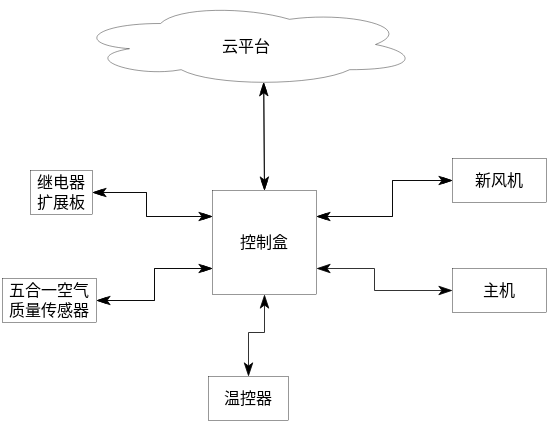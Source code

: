 <mxfile version="16.1.4" type="github">
  <diagram id="3Hm0JLvPGilfro1tMs9H" name="第 1 页">
    <mxGraphModel dx="825" dy="445" grid="1" gridSize="1" guides="1" tooltips="1" connect="1" arrows="1" fold="1" page="1" pageScale="1" pageWidth="827" pageHeight="1169" math="0" shadow="0">
      <root>
        <mxCell id="0" />
        <mxCell id="1" parent="0" />
        <mxCell id="ORPNP92_De-O0Tzvcrj4-1" value="&lt;div style=&quot;font-size: 8px;&quot;&gt;控制盒&lt;/div&gt;" style="whiteSpace=wrap;html=1;aspect=fixed;strokeWidth=0.2;fontSize=8;" vertex="1" parent="1">
          <mxGeometry x="352" y="343" width="52" height="52" as="geometry" />
        </mxCell>
        <mxCell id="ORPNP92_De-O0Tzvcrj4-14" value="&lt;div&gt;温控器&lt;/div&gt;" style="rounded=0;whiteSpace=wrap;html=1;strokeWidth=0.2;fontSize=8;" vertex="1" parent="1">
          <mxGeometry x="350" y="436" width="40" height="22" as="geometry" />
        </mxCell>
        <mxCell id="ORPNP92_De-O0Tzvcrj4-17" value="&lt;div style=&quot;font-size: 8px&quot;&gt;新风机&lt;/div&gt;" style="rounded=0;whiteSpace=wrap;html=1;strokeWidth=0.2;fontSize=8;" vertex="1" parent="1">
          <mxGeometry x="472" y="327" width="47" height="22" as="geometry" />
        </mxCell>
        <mxCell id="ORPNP92_De-O0Tzvcrj4-19" value="继电器扩展板" style="rounded=0;whiteSpace=wrap;html=1;strokeWidth=0.2;fontSize=8;" vertex="1" parent="1">
          <mxGeometry x="261" y="333" width="31" height="22" as="geometry" />
        </mxCell>
        <mxCell id="ORPNP92_De-O0Tzvcrj4-31" value="&lt;div style=&quot;font-size: 8px&quot;&gt;主机&lt;/div&gt;" style="rounded=0;whiteSpace=wrap;html=1;strokeWidth=0.2;fontSize=8;" vertex="1" parent="1">
          <mxGeometry x="472" y="382" width="47" height="22" as="geometry" />
        </mxCell>
        <mxCell id="ORPNP92_De-O0Tzvcrj4-32" value="五合一空气质量传感器" style="rounded=0;whiteSpace=wrap;html=1;strokeWidth=0.2;fontSize=8;" vertex="1" parent="1">
          <mxGeometry x="247" y="387" width="47" height="22" as="geometry" />
        </mxCell>
        <mxCell id="ORPNP92_De-O0Tzvcrj4-33" value="&lt;div&gt;&lt;font style=&quot;font-size: 8px&quot;&gt;云平台&lt;/font&gt;&lt;/div&gt;" style="ellipse;shape=cloud;whiteSpace=wrap;html=1;strokeWidth=0.2;" vertex="1" parent="1">
          <mxGeometry x="283" y="249" width="172" height="42" as="geometry" />
        </mxCell>
        <mxCell id="ORPNP92_De-O0Tzvcrj4-35" value="" style="endArrow=classicThin;html=1;rounded=0;fontSize=8;exitX=1;exitY=0.5;exitDx=0;exitDy=0;entryX=0;entryY=0.75;entryDx=0;entryDy=0;startArrow=classicThin;startFill=1;endFill=1;strokeWidth=0.4;" edge="1" parent="1" source="ORPNP92_De-O0Tzvcrj4-32" target="ORPNP92_De-O0Tzvcrj4-1">
          <mxGeometry width="50" height="50" relative="1" as="geometry">
            <mxPoint x="321" y="395.75" as="sourcePoint" />
            <mxPoint x="366" y="410" as="targetPoint" />
            <Array as="points">
              <mxPoint x="323" y="398" />
              <mxPoint x="323" y="382" />
            </Array>
          </mxGeometry>
        </mxCell>
        <mxCell id="ORPNP92_De-O0Tzvcrj4-36" value="" style="endArrow=classicThin;html=1;rounded=0;fontSize=8;exitX=0.5;exitY=0;exitDx=0;exitDy=0;entryX=0.5;entryY=1;entryDx=0;entryDy=0;startArrow=classicThin;startFill=1;endFill=1;strokeWidth=0.4;endSize=6;startSize=6;sourcePerimeterSpacing=0;" edge="1" parent="1" source="ORPNP92_De-O0Tzvcrj4-14" target="ORPNP92_De-O0Tzvcrj4-1">
          <mxGeometry width="50" height="50" relative="1" as="geometry">
            <mxPoint x="388" y="427.25" as="sourcePoint" />
            <mxPoint x="430" y="417" as="targetPoint" />
            <Array as="points">
              <mxPoint x="370" y="414" />
              <mxPoint x="378" y="414" />
            </Array>
          </mxGeometry>
        </mxCell>
        <mxCell id="ORPNP92_De-O0Tzvcrj4-37" value="" style="endArrow=classicThin;html=1;rounded=0;fontSize=8;entryX=0;entryY=0.5;entryDx=0;entryDy=0;exitX=1;exitY=0.75;exitDx=0;exitDy=0;startArrow=classicThin;startFill=1;endFill=1;strokeWidth=0.4;endSize=6;startSize=6;" edge="1" parent="1" source="ORPNP92_De-O0Tzvcrj4-1" target="ORPNP92_De-O0Tzvcrj4-31">
          <mxGeometry width="50" height="50" relative="1" as="geometry">
            <mxPoint x="416" y="392" as="sourcePoint" />
            <mxPoint x="465" y="413" as="targetPoint" />
            <Array as="points">
              <mxPoint x="433" y="382" />
              <mxPoint x="433" y="393" />
            </Array>
          </mxGeometry>
        </mxCell>
        <mxCell id="ORPNP92_De-O0Tzvcrj4-38" value="" style="endArrow=classicThin;html=1;rounded=0;fontSize=8;exitX=1;exitY=0.25;exitDx=0;exitDy=0;entryX=0;entryY=0.5;entryDx=0;entryDy=0;startArrow=classicThin;startFill=1;endFill=1;strokeWidth=0.4;" edge="1" parent="1" source="ORPNP92_De-O0Tzvcrj4-1" target="ORPNP92_De-O0Tzvcrj4-17">
          <mxGeometry width="50" height="50" relative="1" as="geometry">
            <mxPoint x="436" y="368.25" as="sourcePoint" />
            <mxPoint x="478" y="358" as="targetPoint" />
            <Array as="points">
              <mxPoint x="442" y="356" />
              <mxPoint x="442" y="338" />
            </Array>
          </mxGeometry>
        </mxCell>
        <mxCell id="ORPNP92_De-O0Tzvcrj4-39" value="" style="endArrow=classicThin;html=1;rounded=0;fontSize=8;exitX=0.5;exitY=0;exitDx=0;exitDy=0;entryX=0.55;entryY=0.95;entryDx=0;entryDy=0;entryPerimeter=0;startArrow=classicThin;startFill=1;endFill=1;strokeWidth=0.4;" edge="1" parent="1" source="ORPNP92_De-O0Tzvcrj4-1" target="ORPNP92_De-O0Tzvcrj4-33">
          <mxGeometry width="50" height="50" relative="1" as="geometry">
            <mxPoint x="333" y="318.25" as="sourcePoint" />
            <mxPoint x="382" y="320" as="targetPoint" />
          </mxGeometry>
        </mxCell>
        <mxCell id="ORPNP92_De-O0Tzvcrj4-40" value="" style="endArrow=classicThin;startArrow=classicThin;html=1;rounded=0;fontSize=8;exitX=1;exitY=0.5;exitDx=0;exitDy=0;entryX=0;entryY=0.25;entryDx=0;entryDy=0;startFill=1;endFill=1;strokeWidth=0.4;" edge="1" parent="1" source="ORPNP92_De-O0Tzvcrj4-19" target="ORPNP92_De-O0Tzvcrj4-1">
          <mxGeometry width="50" height="50" relative="1" as="geometry">
            <mxPoint x="257" y="353" as="sourcePoint" />
            <mxPoint x="341" y="361" as="targetPoint" />
            <Array as="points">
              <mxPoint x="319" y="344" />
              <mxPoint x="319" y="356" />
            </Array>
          </mxGeometry>
        </mxCell>
        <mxCell id="ORPNP92_De-O0Tzvcrj4-41" value="" style="endArrow=classicThin;html=1;rounded=0;fontSize=8;exitX=0.5;exitY=0;exitDx=0;exitDy=0;entryX=0.55;entryY=0.95;entryDx=0;entryDy=0;entryPerimeter=0;startArrow=classicThin;startFill=1;endFill=1;strokeWidth=0.4;endSize=4;startSize=4;" edge="1" parent="1">
          <mxGeometry width="50" height="50" relative="1" as="geometry">
            <mxPoint x="378" y="343" as="sourcePoint" />
            <mxPoint x="377.6" y="288.9" as="targetPoint" />
          </mxGeometry>
        </mxCell>
        <mxCell id="ORPNP92_De-O0Tzvcrj4-42" value="" style="endArrow=classicThin;startArrow=classicThin;html=1;rounded=0;fontSize=8;exitX=1;exitY=0.5;exitDx=0;exitDy=0;entryX=0;entryY=0.25;entryDx=0;entryDy=0;startFill=1;endFill=1;strokeWidth=0.4;endSize=4;startSize=4;" edge="1" parent="1">
          <mxGeometry width="50" height="50" relative="1" as="geometry">
            <mxPoint x="292" y="344" as="sourcePoint" />
            <mxPoint x="352" y="356" as="targetPoint" />
            <Array as="points">
              <mxPoint x="319" y="344" />
              <mxPoint x="319" y="356" />
            </Array>
          </mxGeometry>
        </mxCell>
        <mxCell id="ORPNP92_De-O0Tzvcrj4-43" value="" style="endArrow=classicThin;html=1;rounded=0;fontSize=8;exitX=1;exitY=0.5;exitDx=0;exitDy=0;entryX=0;entryY=0.75;entryDx=0;entryDy=0;startArrow=classicThin;startFill=1;endFill=1;strokeWidth=0.4;endSize=4;startSize=4;" edge="1" parent="1">
          <mxGeometry width="50" height="50" relative="1" as="geometry">
            <mxPoint x="294" y="398" as="sourcePoint" />
            <mxPoint x="352" y="382" as="targetPoint" />
            <Array as="points">
              <mxPoint x="323" y="398" />
              <mxPoint x="323" y="382" />
            </Array>
          </mxGeometry>
        </mxCell>
        <mxCell id="ORPNP92_De-O0Tzvcrj4-44" value="" style="endArrow=classicThin;html=1;rounded=0;fontSize=8;exitX=1;exitY=0.25;exitDx=0;exitDy=0;entryX=0;entryY=0.5;entryDx=0;entryDy=0;startArrow=classicThin;startFill=1;endFill=1;strokeWidth=0.4;endSize=4;startSize=4;" edge="1" parent="1">
          <mxGeometry width="50" height="50" relative="1" as="geometry">
            <mxPoint x="404" y="356" as="sourcePoint" />
            <mxPoint x="472" y="338" as="targetPoint" />
            <Array as="points">
              <mxPoint x="442" y="356" />
              <mxPoint x="442" y="338" />
            </Array>
          </mxGeometry>
        </mxCell>
      </root>
    </mxGraphModel>
  </diagram>
</mxfile>
